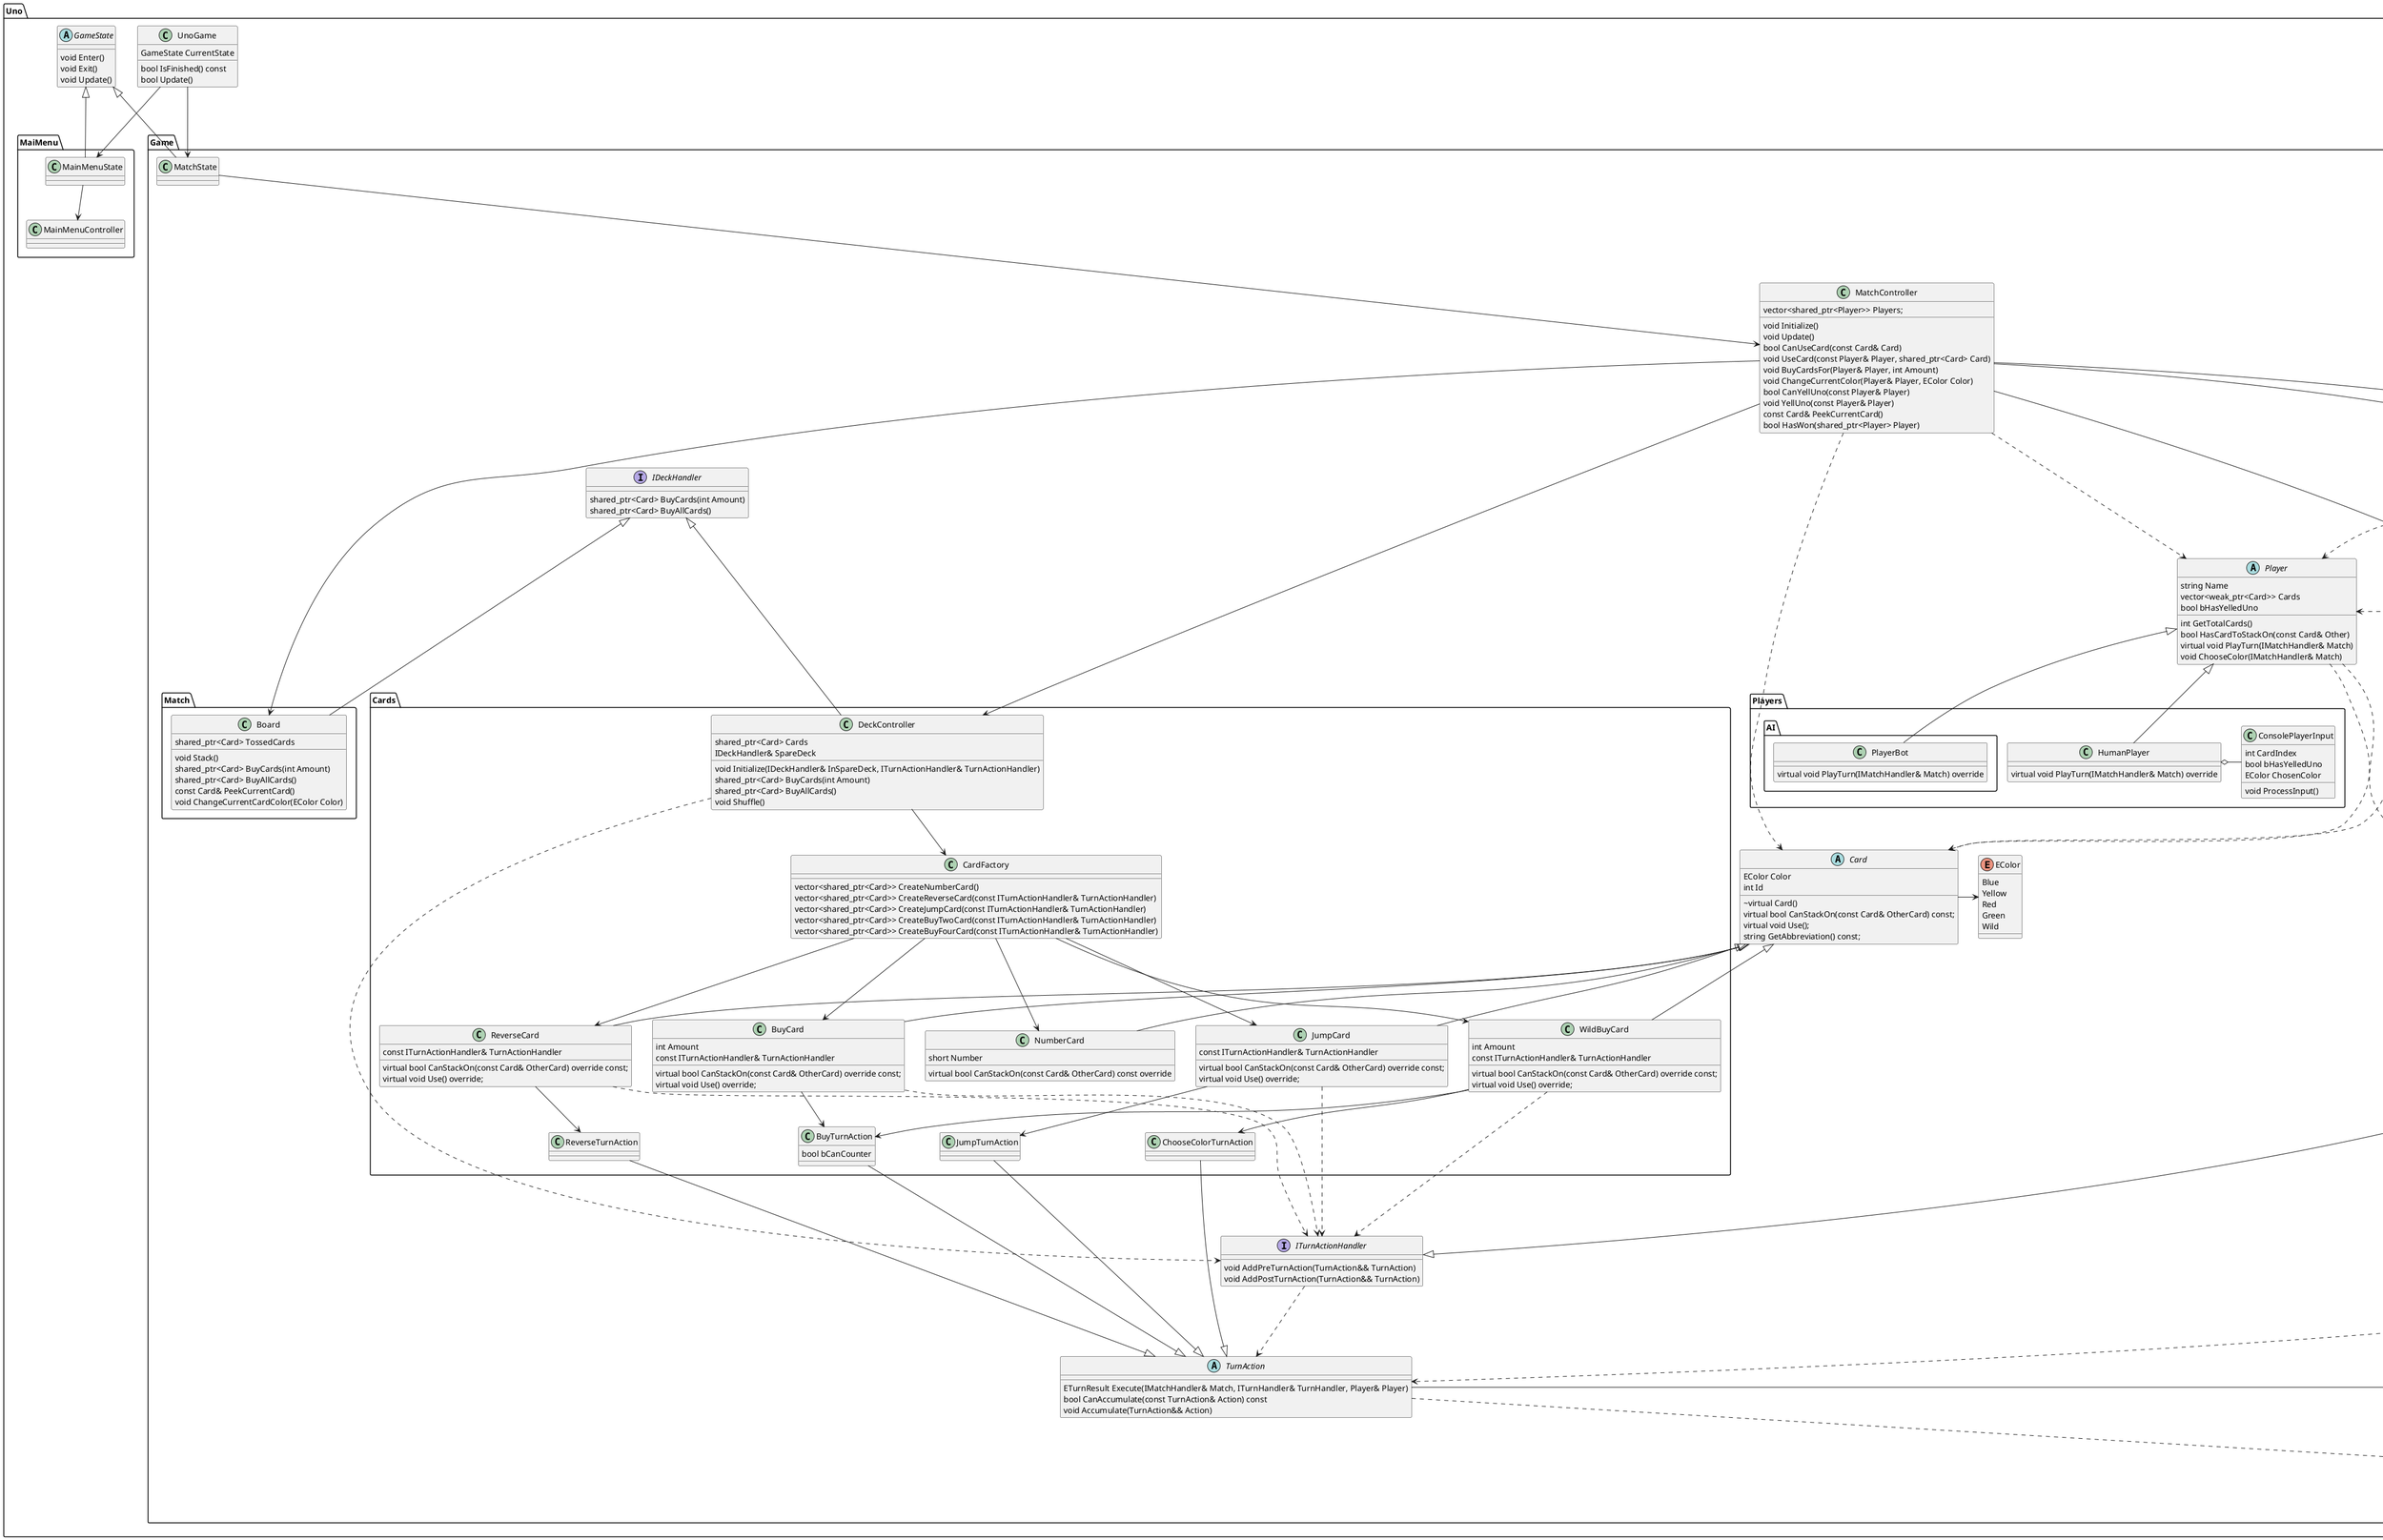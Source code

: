 @startuml
'https://plantuml.com/class-diagram

'Remove turning ~ into an icon so we can better declare destructors
skinparam classAttributeIconSize 0

package Uno
{
    class UnoGame
    {
        GameState CurrentState
        bool IsFinished() const
        bool Update()
    }
    
    abstract class GameState
    {
        void Enter()
        void Exit()
        void Update()
    }
    
    package MaiMenu
    {
        class MainMenuController
        class MainMenuState
    }
    
    package Game
    {
        class MatchState        
    
        interface IMatchHandler
        {
            bool CanUseCard(const Card& Card)
            void UseCard(const Player& Player, shared_ptr<Card> Card)
            void BuyCardsFor(Player& Player, int Amount)
            void ChangeCurrentColor(Player& Player, EColor Color)
            bool CanYellUno(const Player& Player)
            void YellUno(const Player& Player)
            const Card& PeekCurrentCard()
        }
        
        class MatchController
        {    
            vector<shared_ptr<Player>> Players;
            void Initialize()        
            void Update()
            bool CanUseCard(const Card& Card)
            void UseCard(const Player& Player, shared_ptr<Card> Card)
            void BuyCardsFor(Player& Player, int Amount)
            void ChangeCurrentColor(Player& Player, EColor Color)
            bool CanYellUno(const Player& Player)
            void YellUno(const Player& Player)
            const Card& PeekCurrentCard()
            bool HasWon(shared_ptr<Player> Player)                
        }    
            
        package Match
        {
            class Board
            {
                shared_ptr<Card> TossedCards
                
                void Stack()
                shared_ptr<Card> BuyCards(int Amount)
                shared_ptr<Card> BuyAllCards()
                const Card& PeekCurrentCard()
                void ChangeCurrentCardColor(EColor Color)        
            }    
        }
        
        interface ITurnActionHandler
        {
            void AddPreTurnAction(TurnAction&& TurnAction)
            void AddPostTurnAction(TurnAction&& TurnAction)                        
        }             
        
        interface ITurnHandler
        {
            void ReverseFlow()
            void JumpTurn()
            int GetCurrentTurnNumber()
        }   
        
        abstract class TurnAction
        {
            ETurnResult Execute(IMatchHandler& Match, ITurnHandler& TurnHandler, Player& Player)
            bool CanAccumulate(const TurnAction& Action) const
            void Accumulate(TurnAction&& Action)            
        }
        
        interface IDeckHandler
        {
            shared_ptr<Card> BuyCards(int Amount)
            shared_ptr<Card> BuyAllCards()
        }
       
        abstract class Card 
        {
            EColor Color
            int Id
            ~ virtual Card()
            virtual bool CanStackOn(const Card& OtherCard) const;
            virtual void Use();
            string GetAbbreviation() const;
        }
        
        enum EColor 
        {
            Blue
            Yellow
            Red
            Green
            Wild
        }        
        
        enum ETurnResult
        {
            Ended
            Running
        }
        
        abstract class Player 
        {
            string Name
            vector<weak_ptr<Card>> Cards
            bool bHasYelledUno
            
            int GetTotalCards()
            bool HasCardToStackOn(const Card& Other)            
            virtual void PlayTurn(IMatchHandler& Match)
            void ChooseColor(IMatchHandler& Match)            
        }
        
        package Cards 
        {                
            class NumberCard 
            {
                short Number
                
                virtual bool CanStackOn(const Card& OtherCard) const override
            }
            
            class DeckController
            {       
                shared_ptr<Card> Cards
                IDeckHandler& SpareDeck
                
                void Initialize(IDeckHandler& InSpareDeck, ITurnActionHandler& TurnActionHandler)
                shared_ptr<Card> BuyCards(int Amount)
                shared_ptr<Card> BuyAllCards()
                void Shuffle()            
            }
            
            class CardFactory
            {
                vector<shared_ptr<Card>> CreateNumberCard()
                vector<shared_ptr<Card>> CreateReverseCard(const ITurnActionHandler& TurnActionHandler)            
                vector<shared_ptr<Card>> CreateJumpCard(const ITurnActionHandler& TurnActionHandler)            
                vector<shared_ptr<Card>> CreateBuyTwoCard(const ITurnActionHandler& TurnActionHandler)
                vector<shared_ptr<Card>> CreateBuyFourCard(const ITurnActionHandler& TurnActionHandler)                        
            }
            
            class BuyCard
            {
                int Amount            
                const ITurnActionHandler& TurnActionHandler
                virtual bool CanStackOn(const Card& OtherCard) override const;
                virtual void Use() override;
            }
            
            class BuyTurnAction 
            {
                bool bCanCounter
            }            
            
            class ReverseCard
            {
                const ITurnActionHandler& TurnActionHandler
                virtual bool CanStackOn(const Card& OtherCard) override const;
                virtual void Use() override;
            }
            
            class ReverseTurnAction
            
            class JumpCard
            {
                const ITurnActionHandler& TurnActionHandler
                virtual bool CanStackOn(const Card& OtherCard) override const;
                virtual void Use() override;
            }
            
            class JumpTurnAction
            
            class WildBuyCard
            {
                int Amount            
                const ITurnActionHandler& TurnActionHandler
                virtual bool CanStackOn(const Card& OtherCard) override const;
                virtual void Use() override;
            }
            
            class ChooseColorTurnAction
        }
        
        package Turn 
        {
            class TurnController 
            {
                ETurnFlow CurrentFlow
                vector<Player> Players
                unique_ptr<TurnAction> PreTurnAction
                unique_ptr<TurnAction> PostTurnAction
                
                void StartNextTurn(IMatchHandler& Match)
                void AddPreTurnAction(TurnAction&& TurnAction)
                void AddPostTurnAction(TurnAction&& TurnAction)
                shared_ptr<Player> PeekCurrentPlayer()
            }
            
            enum ETurnFlow
            {
                Clockwise
                AntiClockwise
            }    
        }
        
        package Players
        {                
            class ConsolePlayerInput
            {
                int CardIndex
                bool bHasYelledUno
                EColor ChosenColor
                
                void ProcessInput()                                
            }
            
            class HumanPlayer
            {
                virtual void PlayTurn(IMatchHandler& Match) override
            }                
            
            package AI
            {
                class PlayerBot
                {
                    virtual void PlayTurn(IMatchHandler& Match) override
                }
            }
        }
        
        package UI
        {
            class UIController
            {
                void ShowCardUsed(const Card& Card, const Player& Player)
                void ShowCardsBought(const vector<shared_ptr<Card>> Cards, const Player& Player)
                void ShowCurrentColorChanged(const Player& Player, EColor Color)
                void ShowCurrentTurn(const ITurnHandler& TurnHandler)
                void ShowPlayerHand(const IMatchContext& Match, const Player& Player)                
                void ShowUnoYelled(const Player& Player)
                void ShowWinner(const Player& Player)
            }
        
            class CardConsolePresenter
            {
                Show(const Card& Card)
                Show(vector<shared_ptr<Card>> Cards)
            }
            
                      
        }
        
        UIController ...> Card             
                UIController ...> Player             
                IMatchHandler <... UIController              
                UIController ...> ITurnHandler                     
                UIController --> CardConsolePresenter        
                
                MatchController ...> Card
                MatchController ...> Player
                MatchController ---> DeckController
                MatchController ---> TurnController
                MatchController ----> Board
                MatchController ---> UIController
                MatchController --|> IMatchHandler 
                
                Player ...> IMatchHandler 
                TurnController ...> IMatchHandler 
                
                TurnController ---|> ITurnActionHandler 
                ITurnHandler <|-- TurnController
                TurnController -> ETurnFlow
                TurnController ---> ETurnResult
                TurnController ...> TurnAction
                TurnController ...> Player 
                
                Card -> EColor
                Card <|---- NumberCard
                Card <|-- BuyCard
                Card <|--- ReverseCard
                Card <|--- JumpCard
                Card <|--- WildBuyCard
                
                ReverseCard --> ReverseTurnAction
                JumpCard --> JumpTurnAction                
                BuyCard --> BuyTurnAction                    
                WildBuyCard --> BuyTurnAction
                WildBuyCard --> ChooseColorTurnAction
                
                JumpTurnAction ---|> TurnAction
                ReverseTurnAction ---|> TurnAction  
                ChooseColorTurnAction ---|> TurnAction
                BuyTurnAction ---|> TurnAction
                
                JumpCard ...> ITurnActionHandler
                ReverseCard ....> ITurnActionHandler
                BuyCard ....> ITurnActionHandler
                WildBuyCard ....> ITurnActionHandler 
                ITurnActionHandler ...> TurnAction                              
                       
                Player ...> Card
                CardFactory ---> NumberCard 
                CardFactory ---> BuyCard 
                CardFactory ---> ReverseCard 
                CardFactory ---> JumpCard 
                CardFactory ---> WildBuyCard 
                
                IDeckHandler <|--- DeckController
                IDeckHandler <|--- Board
                DeckController --> CardFactory
                DeckController ...> ITurnActionHandler    
                
                Player <|-- HumanPlayer    
                Player <|-- PlayerBot
                HumanPlayer o- ConsolePlayerInput
                
                TurnAction -> ETurnResult
                TurnAction ..> ITurnHandler   
                
                GameState <|--- MatchState
                MatchState ---> MatchController     
            }  
                     
            MainMenuState --> MainMenuController
            GameState <|--- MainMenuState
            
            UnoGame ---> MainMenuState
            UnoGame ---> MatchState
}

@enduml